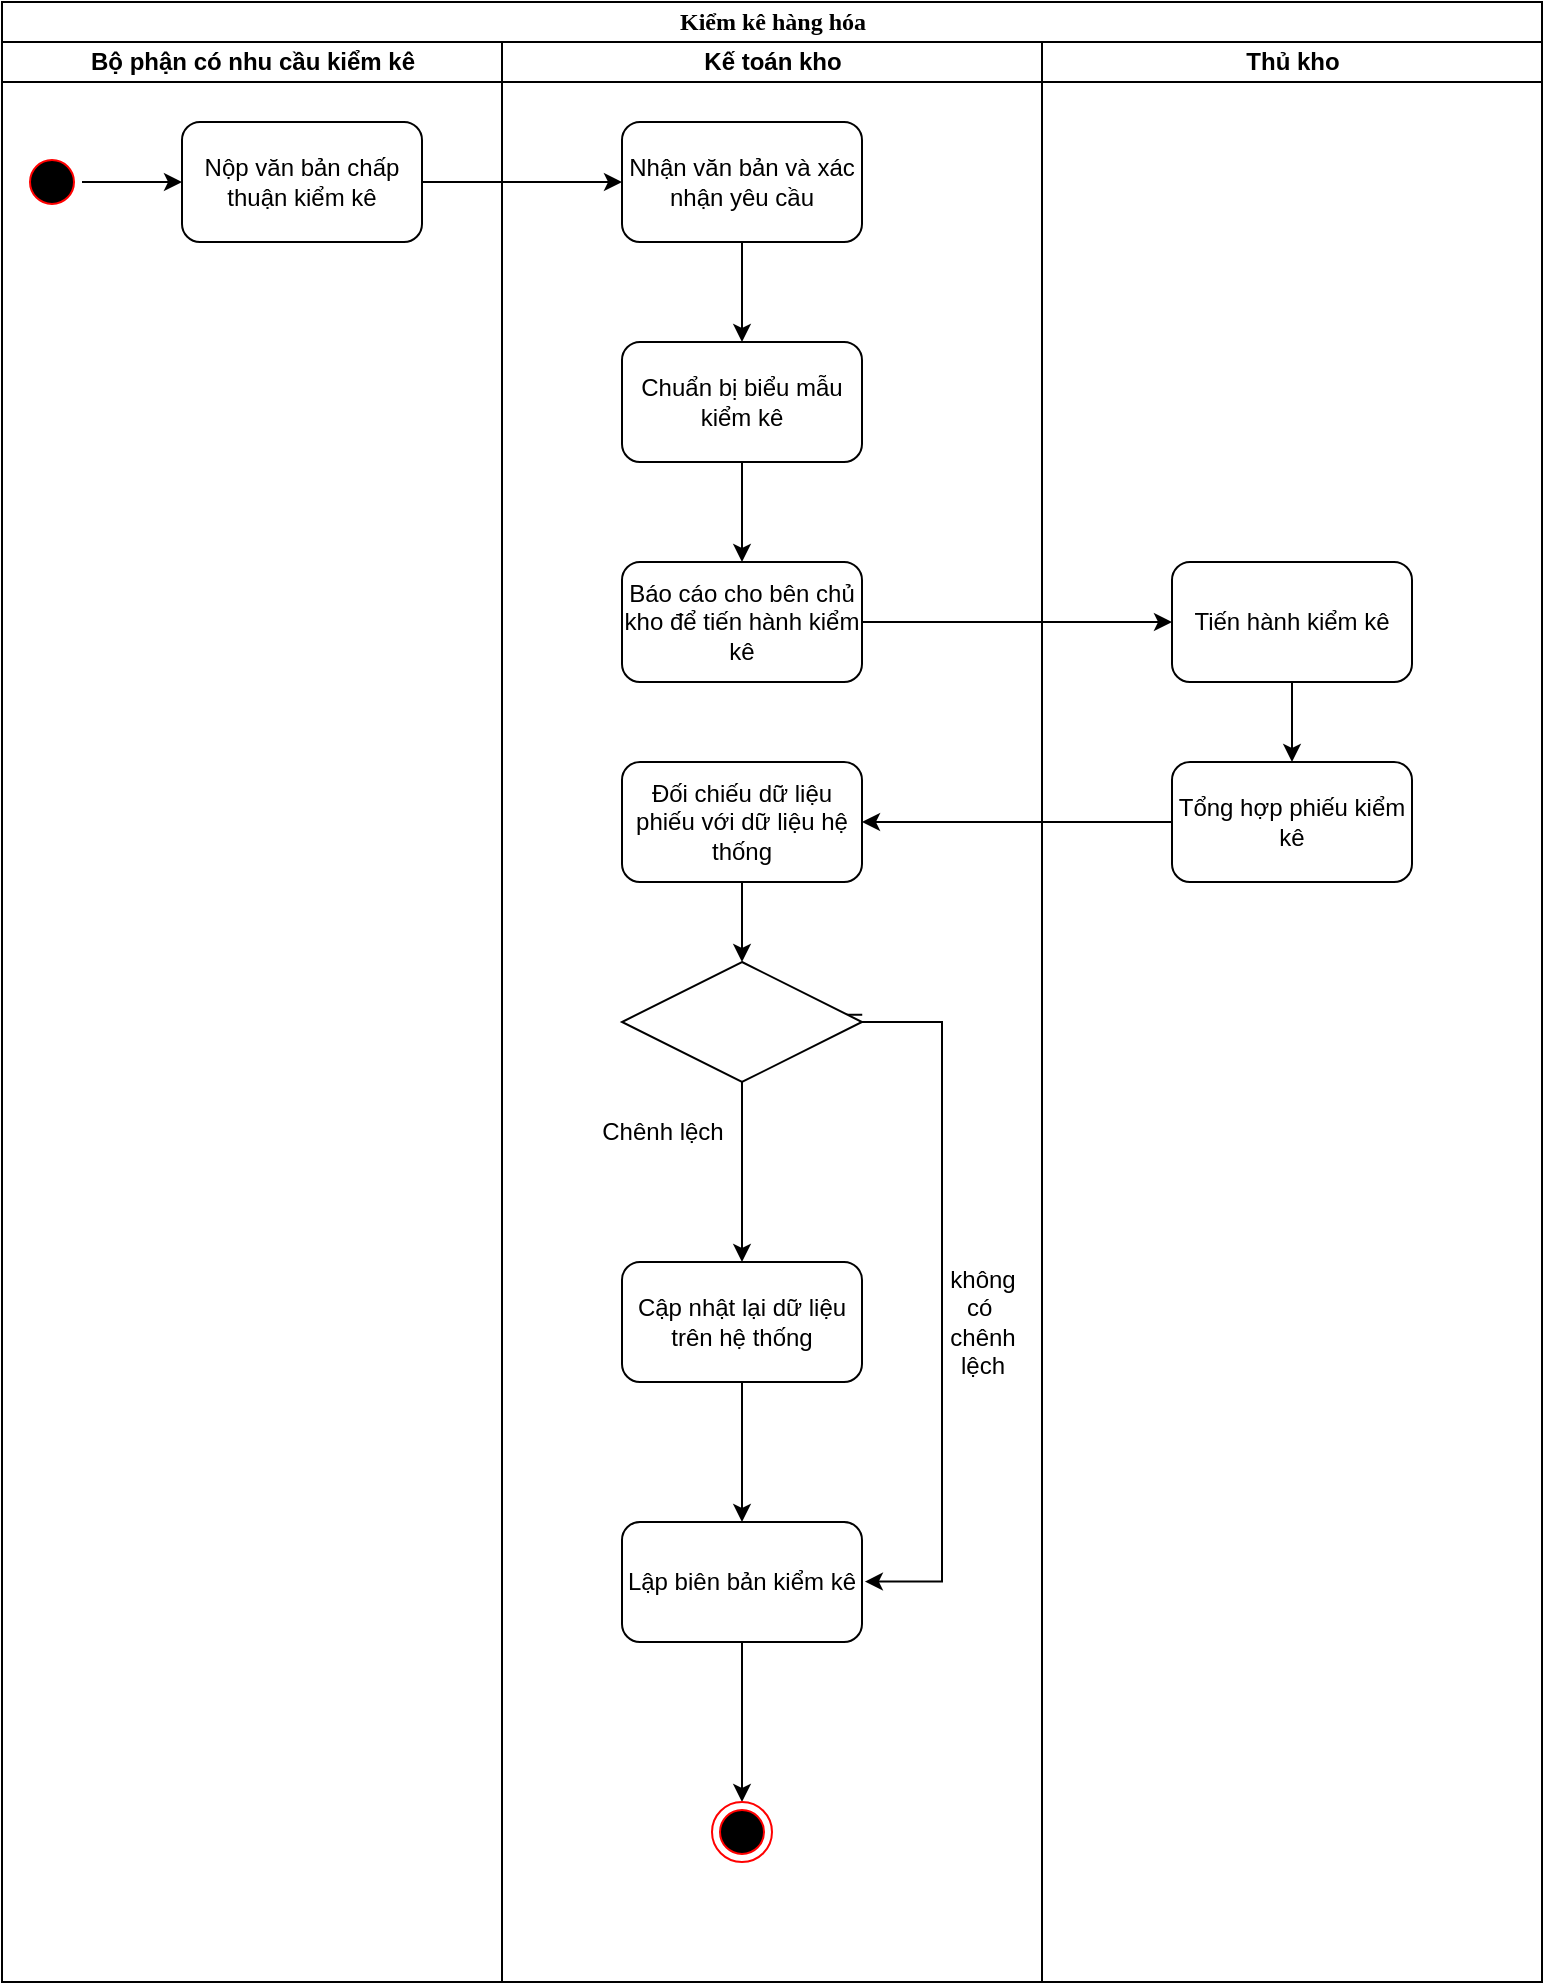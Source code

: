 <mxfile version="28.1.1">
  <diagram name="Page-1" id="0783ab3e-0a74-02c8-0abd-f7b4e66b4bec">
    <mxGraphModel dx="3217" dy="2223" grid="1" gridSize="10" guides="1" tooltips="1" connect="1" arrows="1" fold="1" page="1" pageScale="1" pageWidth="850" pageHeight="1100" background="none" math="0" shadow="0">
      <root>
        <mxCell id="0" />
        <mxCell id="1" parent="0" />
        <mxCell id="7wISNx735t2P9GYu37Is-263" value="Kiểm kê hàng hóa" style="swimlane;html=1;childLayout=stackLayout;startSize=20;rounded=0;shadow=0;comic=0;labelBackgroundColor=none;strokeWidth=1;fontFamily=Verdana;fontSize=12;align=center;" parent="1" vertex="1">
          <mxGeometry x="-250" y="-330" width="770" height="990" as="geometry" />
        </mxCell>
        <mxCell id="7wISNx735t2P9GYu37Is-264" value="Bộ phận có nhu cầu kiểm kê" style="swimlane;html=1;startSize=20;" parent="7wISNx735t2P9GYu37Is-263" vertex="1">
          <mxGeometry y="20" width="250" height="970" as="geometry" />
        </mxCell>
        <mxCell id="O70VJmbWODKezjNh1KI4-9" style="edgeStyle=orthogonalEdgeStyle;rounded=0;orthogonalLoop=1;jettySize=auto;html=1;entryX=0;entryY=0.5;entryDx=0;entryDy=0;" edge="1" parent="7wISNx735t2P9GYu37Is-264" source="O70VJmbWODKezjNh1KI4-2" target="O70VJmbWODKezjNh1KI4-8">
          <mxGeometry relative="1" as="geometry" />
        </mxCell>
        <mxCell id="O70VJmbWODKezjNh1KI4-2" value="" style="ellipse;html=1;shape=startState;fillColor=#000000;strokeColor=#ff0000;" vertex="1" parent="7wISNx735t2P9GYu37Is-264">
          <mxGeometry x="10" y="55" width="30" height="30" as="geometry" />
        </mxCell>
        <mxCell id="O70VJmbWODKezjNh1KI4-8" value="Nộp văn bản chấp thuận kiểm kê" style="rounded=1;whiteSpace=wrap;html=1;" vertex="1" parent="7wISNx735t2P9GYu37Is-264">
          <mxGeometry x="90" y="40" width="120" height="60" as="geometry" />
        </mxCell>
        <mxCell id="7wISNx735t2P9GYu37Is-274" value="Kế toán kho" style="swimlane;html=1;startSize=20;" parent="7wISNx735t2P9GYu37Is-263" vertex="1">
          <mxGeometry x="250" y="20" width="270" height="970" as="geometry" />
        </mxCell>
        <mxCell id="O70VJmbWODKezjNh1KI4-38" style="edgeStyle=orthogonalEdgeStyle;rounded=0;orthogonalLoop=1;jettySize=auto;html=1;entryX=0.5;entryY=0;entryDx=0;entryDy=0;" edge="1" parent="7wISNx735t2P9GYu37Is-274" source="O70VJmbWODKezjNh1KI4-10" target="O70VJmbWODKezjNh1KI4-36">
          <mxGeometry relative="1" as="geometry" />
        </mxCell>
        <mxCell id="O70VJmbWODKezjNh1KI4-10" value="Nhận văn bản và xác nhận yêu cầu" style="rounded=1;whiteSpace=wrap;html=1;" vertex="1" parent="7wISNx735t2P9GYu37Is-274">
          <mxGeometry x="60" y="40" width="120" height="60" as="geometry" />
        </mxCell>
        <mxCell id="O70VJmbWODKezjNh1KI4-12" value="Báo cáo cho bên chủ kho để tiến hành kiểm kê" style="rounded=1;whiteSpace=wrap;html=1;" vertex="1" parent="7wISNx735t2P9GYu37Is-274">
          <mxGeometry x="60" y="260" width="120" height="60" as="geometry" />
        </mxCell>
        <mxCell id="O70VJmbWODKezjNh1KI4-18" value="Đối chiếu dữ liệu phiếu với dữ liệu hệ thống" style="rounded=1;whiteSpace=wrap;html=1;" vertex="1" parent="7wISNx735t2P9GYu37Is-274">
          <mxGeometry x="60" y="360" width="120" height="60" as="geometry" />
        </mxCell>
        <mxCell id="O70VJmbWODKezjNh1KI4-22" style="edgeStyle=orthogonalEdgeStyle;rounded=0;orthogonalLoop=1;jettySize=auto;html=1;" edge="1" parent="7wISNx735t2P9GYu37Is-274" source="O70VJmbWODKezjNh1KI4-21" target="O70VJmbWODKezjNh1KI4-24">
          <mxGeometry relative="1" as="geometry">
            <mxPoint x="120" y="560" as="targetPoint" />
          </mxGeometry>
        </mxCell>
        <mxCell id="O70VJmbWODKezjNh1KI4-23" style="edgeStyle=orthogonalEdgeStyle;rounded=0;orthogonalLoop=1;jettySize=auto;html=1;entryX=1.012;entryY=0.496;entryDx=0;entryDy=0;entryPerimeter=0;exitX=1.001;exitY=0.44;exitDx=0;exitDy=0;exitPerimeter=0;" edge="1" parent="7wISNx735t2P9GYu37Is-274" source="O70VJmbWODKezjNh1KI4-21" target="O70VJmbWODKezjNh1KI4-26">
          <mxGeometry relative="1" as="geometry">
            <mxPoint x="220" y="620" as="targetPoint" />
            <mxPoint x="170" y="390" as="sourcePoint" />
            <Array as="points">
              <mxPoint x="170" y="486" />
              <mxPoint x="170" y="490" />
              <mxPoint x="220" y="490" />
              <mxPoint x="220" y="770" />
            </Array>
          </mxGeometry>
        </mxCell>
        <mxCell id="O70VJmbWODKezjNh1KI4-21" value="" style="shape=rhombus;perimeter=rhombusPerimeter;whiteSpace=wrap;html=1;align=center;" vertex="1" parent="7wISNx735t2P9GYu37Is-274">
          <mxGeometry x="60" y="460" width="120" height="60" as="geometry" />
        </mxCell>
        <mxCell id="O70VJmbWODKezjNh1KI4-20" style="edgeStyle=orthogonalEdgeStyle;rounded=0;orthogonalLoop=1;jettySize=auto;html=1;" edge="1" parent="7wISNx735t2P9GYu37Is-274" source="O70VJmbWODKezjNh1KI4-18" target="O70VJmbWODKezjNh1KI4-21">
          <mxGeometry relative="1" as="geometry">
            <mxPoint x="120" y="360" as="targetPoint" />
          </mxGeometry>
        </mxCell>
        <mxCell id="O70VJmbWODKezjNh1KI4-34" style="edgeStyle=orthogonalEdgeStyle;rounded=0;orthogonalLoop=1;jettySize=auto;html=1;" edge="1" parent="7wISNx735t2P9GYu37Is-274" source="O70VJmbWODKezjNh1KI4-24" target="O70VJmbWODKezjNh1KI4-26">
          <mxGeometry relative="1" as="geometry" />
        </mxCell>
        <mxCell id="O70VJmbWODKezjNh1KI4-24" value="Cập nhật lại dữ liệu trên hệ thống" style="rounded=1;whiteSpace=wrap;html=1;" vertex="1" parent="7wISNx735t2P9GYu37Is-274">
          <mxGeometry x="60" y="610" width="120" height="60" as="geometry" />
        </mxCell>
        <mxCell id="O70VJmbWODKezjNh1KI4-33" style="edgeStyle=orthogonalEdgeStyle;rounded=0;orthogonalLoop=1;jettySize=auto;html=1;entryX=0.5;entryY=0;entryDx=0;entryDy=0;" edge="1" parent="7wISNx735t2P9GYu37Is-274" source="O70VJmbWODKezjNh1KI4-26" target="O70VJmbWODKezjNh1KI4-1">
          <mxGeometry relative="1" as="geometry" />
        </mxCell>
        <mxCell id="O70VJmbWODKezjNh1KI4-26" value="Lập biên bản kiểm kê" style="rounded=1;whiteSpace=wrap;html=1;" vertex="1" parent="7wISNx735t2P9GYu37Is-274">
          <mxGeometry x="60" y="740" width="120" height="60" as="geometry" />
        </mxCell>
        <mxCell id="O70VJmbWODKezjNh1KI4-31" value="Chênh lệch" style="text;html=1;align=center;verticalAlign=middle;resizable=0;points=[];autosize=1;strokeColor=none;fillColor=none;" vertex="1" parent="7wISNx735t2P9GYu37Is-274">
          <mxGeometry x="40" y="530" width="80" height="30" as="geometry" />
        </mxCell>
        <mxCell id="O70VJmbWODKezjNh1KI4-1" value="" style="ellipse;html=1;shape=endState;fillColor=#000000;strokeColor=#ff0000;" vertex="1" parent="7wISNx735t2P9GYu37Is-274">
          <mxGeometry x="105" y="880" width="30" height="30" as="geometry" />
        </mxCell>
        <mxCell id="O70VJmbWODKezjNh1KI4-37" style="edgeStyle=orthogonalEdgeStyle;rounded=0;orthogonalLoop=1;jettySize=auto;html=1;entryX=0.5;entryY=0;entryDx=0;entryDy=0;" edge="1" parent="7wISNx735t2P9GYu37Is-274" source="O70VJmbWODKezjNh1KI4-36" target="O70VJmbWODKezjNh1KI4-12">
          <mxGeometry relative="1" as="geometry" />
        </mxCell>
        <mxCell id="O70VJmbWODKezjNh1KI4-36" value="Chuẩn bị biểu mẫu kiểm kê" style="rounded=1;whiteSpace=wrap;html=1;" vertex="1" parent="7wISNx735t2P9GYu37Is-274">
          <mxGeometry x="60" y="150" width="120" height="60" as="geometry" />
        </mxCell>
        <mxCell id="O70VJmbWODKezjNh1KI4-30" value="không&lt;div&gt;có&amp;nbsp;&lt;/div&gt;&lt;div&gt;chênh&lt;/div&gt;&lt;div&gt;lệch&lt;/div&gt;" style="text;html=1;align=center;verticalAlign=middle;resizable=0;points=[];autosize=1;strokeColor=none;fillColor=none;" vertex="1" parent="7wISNx735t2P9GYu37Is-274">
          <mxGeometry x="210" y="605" width="60" height="70" as="geometry" />
        </mxCell>
        <mxCell id="7wISNx735t2P9GYu37Is-290" value="Thủ kho" style="swimlane;html=1;startSize=20;" parent="7wISNx735t2P9GYu37Is-263" vertex="1">
          <mxGeometry x="520" y="20" width="250" height="970" as="geometry" />
        </mxCell>
        <mxCell id="O70VJmbWODKezjNh1KI4-17" style="edgeStyle=orthogonalEdgeStyle;rounded=0;orthogonalLoop=1;jettySize=auto;html=1;entryX=0.5;entryY=0;entryDx=0;entryDy=0;" edge="1" parent="7wISNx735t2P9GYu37Is-290" source="O70VJmbWODKezjNh1KI4-14" target="O70VJmbWODKezjNh1KI4-16">
          <mxGeometry relative="1" as="geometry" />
        </mxCell>
        <mxCell id="O70VJmbWODKezjNh1KI4-14" value="Tiến hành kiểm kê" style="rounded=1;whiteSpace=wrap;html=1;" vertex="1" parent="7wISNx735t2P9GYu37Is-290">
          <mxGeometry x="65" y="260" width="120" height="60" as="geometry" />
        </mxCell>
        <mxCell id="O70VJmbWODKezjNh1KI4-16" value="Tổng hợp phiếu kiểm kê" style="rounded=1;whiteSpace=wrap;html=1;" vertex="1" parent="7wISNx735t2P9GYu37Is-290">
          <mxGeometry x="65" y="360" width="120" height="60" as="geometry" />
        </mxCell>
        <mxCell id="O70VJmbWODKezjNh1KI4-11" style="edgeStyle=orthogonalEdgeStyle;rounded=0;orthogonalLoop=1;jettySize=auto;html=1;" edge="1" parent="7wISNx735t2P9GYu37Is-263" source="O70VJmbWODKezjNh1KI4-8" target="O70VJmbWODKezjNh1KI4-10">
          <mxGeometry relative="1" as="geometry" />
        </mxCell>
        <mxCell id="O70VJmbWODKezjNh1KI4-15" style="edgeStyle=orthogonalEdgeStyle;rounded=0;orthogonalLoop=1;jettySize=auto;html=1;entryX=0;entryY=0.5;entryDx=0;entryDy=0;" edge="1" parent="7wISNx735t2P9GYu37Is-263" source="O70VJmbWODKezjNh1KI4-12" target="O70VJmbWODKezjNh1KI4-14">
          <mxGeometry relative="1" as="geometry" />
        </mxCell>
        <mxCell id="O70VJmbWODKezjNh1KI4-19" style="edgeStyle=orthogonalEdgeStyle;rounded=0;orthogonalLoop=1;jettySize=auto;html=1;entryX=1;entryY=0.5;entryDx=0;entryDy=0;" edge="1" parent="7wISNx735t2P9GYu37Is-263" source="O70VJmbWODKezjNh1KI4-16" target="O70VJmbWODKezjNh1KI4-18">
          <mxGeometry relative="1" as="geometry" />
        </mxCell>
      </root>
    </mxGraphModel>
  </diagram>
</mxfile>
